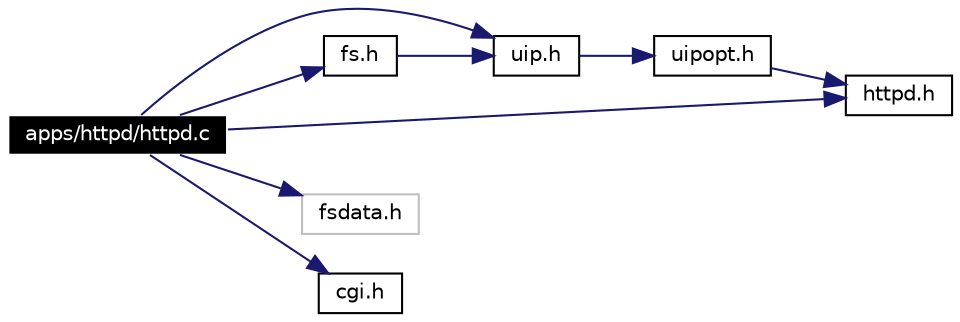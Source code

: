 digraph G
{
  edge [fontname="Helvetica",fontsize=10,labelfontname="Helvetica",labelfontsize=10];
  node [fontname="Helvetica",fontsize=10,shape=record];
  rankdir=LR;
  Node1 [label="apps/httpd/httpd.c",height=0.2,width=0.4,color="white", fillcolor="black", style="filled" fontcolor="white"];
  Node1 -> Node2 [color="midnightblue",fontsize=10,style="solid"];
  Node2 [label="uip.h",height=0.2,width=0.4,color="black", fillcolor="white", style="filled",URL="$a00054.html"];
  Node2 -> Node3 [color="midnightblue",fontsize=10,style="solid"];
  Node3 [label="uipopt.h",height=0.2,width=0.4,color="black", fillcolor="white", style="filled",URL="$a00058.html"];
  Node3 -> Node4 [color="midnightblue",fontsize=10,style="solid"];
  Node4 [label="httpd.h",height=0.2,width=0.4,color="black", fillcolor="white", style="filled",URL="$a00038.html"];
  Node1 -> Node4 [color="midnightblue",fontsize=10,style="solid"];
  Node1 -> Node5 [color="midnightblue",fontsize=10,style="solid"];
  Node5 [label="fs.h",height=0.2,width=0.4,color="black", fillcolor="white", style="filled",URL="$a00036.html"];
  Node5 -> Node2 [color="midnightblue",fontsize=10,style="solid"];
  Node1 -> Node6 [color="midnightblue",fontsize=10,style="solid"];
  Node6 [label="fsdata.h",height=0.2,width=0.4,color="grey75", fillcolor="white", style="filled"];
  Node1 -> Node7 [color="midnightblue",fontsize=10,style="solid"];
  Node7 [label="cgi.h",height=0.2,width=0.4,color="black", fillcolor="white", style="filled",URL="$a00034.html"];
}

